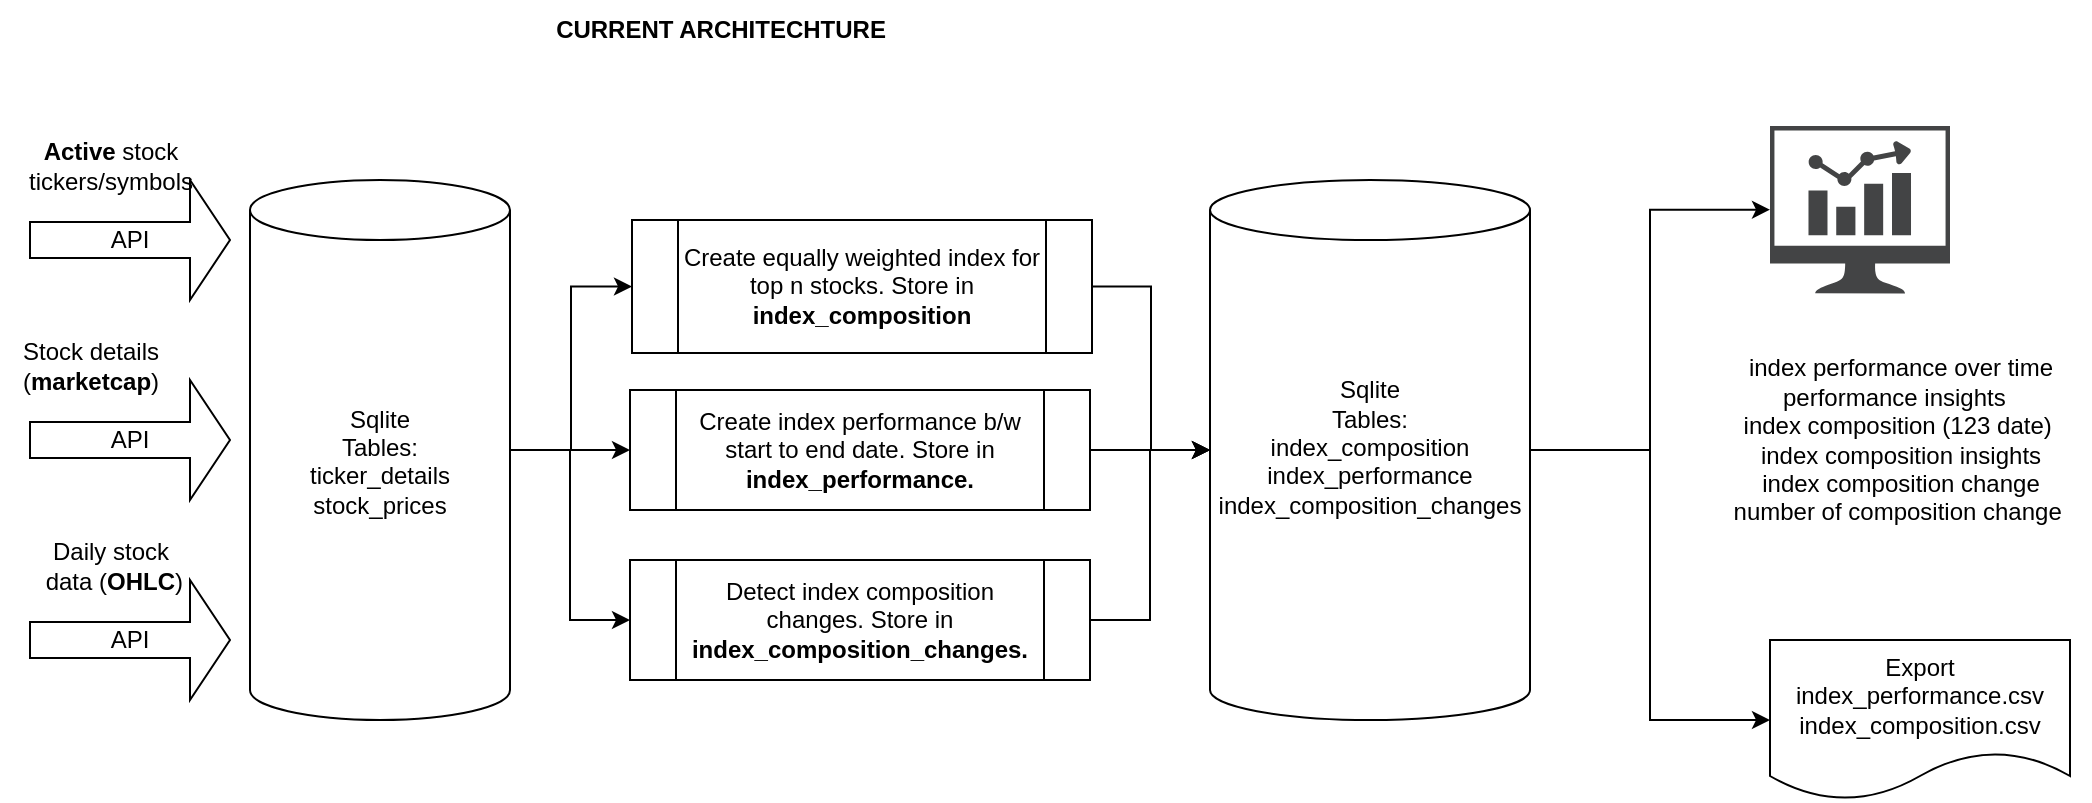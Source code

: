 <mxfile version="25.0.3">
  <diagram name="Page-1" id="m-5G5hvYIql3QkyZZicx">
    <mxGraphModel dx="1120" dy="490" grid="1" gridSize="10" guides="1" tooltips="1" connect="1" arrows="1" fold="1" page="1" pageScale="1" pageWidth="850" pageHeight="1100" math="0" shadow="0">
      <root>
        <mxCell id="0" />
        <mxCell id="1" parent="0" />
        <mxCell id="lRbNaWWh590nmJVTjZSF-2" value="API" style="shape=singleArrow;whiteSpace=wrap;html=1;" parent="1" vertex="1">
          <mxGeometry x="80" y="140" width="100" height="60" as="geometry" />
        </mxCell>
        <mxCell id="lRbNaWWh590nmJVTjZSF-3" value="API" style="shape=singleArrow;whiteSpace=wrap;html=1;" parent="1" vertex="1">
          <mxGeometry x="80" y="240" width="100" height="60" as="geometry" />
        </mxCell>
        <mxCell id="lRbNaWWh590nmJVTjZSF-4" value="API" style="shape=singleArrow;whiteSpace=wrap;html=1;" parent="1" vertex="1">
          <mxGeometry x="80" y="340" width="100" height="60" as="geometry" />
        </mxCell>
        <mxCell id="lRbNaWWh590nmJVTjZSF-5" value="&lt;b&gt;Active &lt;/b&gt;stock&lt;div&gt;tickers/symbols&lt;/div&gt;" style="text;html=1;align=center;verticalAlign=middle;resizable=0;points=[];autosize=1;strokeColor=none;fillColor=none;" parent="1" vertex="1">
          <mxGeometry x="65" y="113" width="110" height="40" as="geometry" />
        </mxCell>
        <mxCell id="lRbNaWWh590nmJVTjZSF-6" value="Stock details&lt;br&gt;&lt;div&gt;(&lt;b&gt;marketcap&lt;/b&gt;)&lt;/div&gt;" style="text;html=1;align=center;verticalAlign=middle;resizable=0;points=[];autosize=1;strokeColor=none;fillColor=none;" parent="1" vertex="1">
          <mxGeometry x="65" y="213" width="90" height="40" as="geometry" />
        </mxCell>
        <mxCell id="lRbNaWWh590nmJVTjZSF-7" value="Daily stock&lt;br&gt;&amp;nbsp;data (&lt;b&gt;OHLC&lt;/b&gt;)" style="text;html=1;align=center;verticalAlign=middle;resizable=0;points=[];autosize=1;strokeColor=none;fillColor=none;" parent="1" vertex="1">
          <mxGeometry x="70" y="313" width="100" height="40" as="geometry" />
        </mxCell>
        <mxCell id="4kjVXxvlFrOHnIfdnLef-5" style="edgeStyle=orthogonalEdgeStyle;rounded=0;orthogonalLoop=1;jettySize=auto;html=1;exitX=1;exitY=0.5;exitDx=0;exitDy=0;exitPerimeter=0;" edge="1" parent="1" source="lRbNaWWh590nmJVTjZSF-8" target="lRbNaWWh590nmJVTjZSF-9">
          <mxGeometry relative="1" as="geometry" />
        </mxCell>
        <mxCell id="4kjVXxvlFrOHnIfdnLef-6" style="edgeStyle=orthogonalEdgeStyle;rounded=0;orthogonalLoop=1;jettySize=auto;html=1;exitX=1;exitY=0.5;exitDx=0;exitDy=0;exitPerimeter=0;" edge="1" parent="1" source="lRbNaWWh590nmJVTjZSF-8" target="lRbNaWWh590nmJVTjZSF-10">
          <mxGeometry relative="1" as="geometry" />
        </mxCell>
        <mxCell id="4kjVXxvlFrOHnIfdnLef-7" style="edgeStyle=orthogonalEdgeStyle;rounded=0;orthogonalLoop=1;jettySize=auto;html=1;exitX=1;exitY=0.5;exitDx=0;exitDy=0;exitPerimeter=0;" edge="1" parent="1" source="lRbNaWWh590nmJVTjZSF-8" target="4kjVXxvlFrOHnIfdnLef-1">
          <mxGeometry relative="1" as="geometry" />
        </mxCell>
        <mxCell id="lRbNaWWh590nmJVTjZSF-8" value="Sqlite&lt;div&gt;Tables:&lt;br&gt;ticker_details&lt;br&gt;stock_prices&lt;br&gt;&lt;br&gt;&lt;/div&gt;" style="shape=cylinder3;whiteSpace=wrap;html=1;boundedLbl=1;backgroundOutline=1;size=15;" parent="1" vertex="1">
          <mxGeometry x="190" y="140" width="130" height="270" as="geometry" />
        </mxCell>
        <mxCell id="4kjVXxvlFrOHnIfdnLef-8" style="edgeStyle=orthogonalEdgeStyle;rounded=0;orthogonalLoop=1;jettySize=auto;html=1;exitX=1;exitY=0.5;exitDx=0;exitDy=0;" edge="1" parent="1" source="lRbNaWWh590nmJVTjZSF-9" target="4kjVXxvlFrOHnIfdnLef-4">
          <mxGeometry relative="1" as="geometry" />
        </mxCell>
        <mxCell id="lRbNaWWh590nmJVTjZSF-9" value="Create equally weighted index for top n stocks. Store in&lt;div&gt;&lt;b&gt;index_composition&lt;/b&gt;&lt;/div&gt;" style="shape=process;whiteSpace=wrap;html=1;backgroundOutline=1;" parent="1" vertex="1">
          <mxGeometry x="381" y="160" width="230" height="66.5" as="geometry" />
        </mxCell>
        <mxCell id="lRbNaWWh590nmJVTjZSF-10" value="Create index performance b/w start to end date. Store in &lt;b&gt;index_performance.&lt;/b&gt;" style="shape=process;whiteSpace=wrap;html=1;backgroundOutline=1;" parent="1" vertex="1">
          <mxGeometry x="380" y="245" width="230" height="60" as="geometry" />
        </mxCell>
        <mxCell id="4kjVXxvlFrOHnIfdnLef-1" value="Detect index composition changes. Store in &lt;b&gt;index_composition_changes.&lt;/b&gt;" style="shape=process;whiteSpace=wrap;html=1;backgroundOutline=1;" vertex="1" parent="1">
          <mxGeometry x="380" y="330" width="230" height="60" as="geometry" />
        </mxCell>
        <mxCell id="4kjVXxvlFrOHnIfdnLef-17" style="edgeStyle=orthogonalEdgeStyle;rounded=0;orthogonalLoop=1;jettySize=auto;html=1;exitX=1;exitY=0.5;exitDx=0;exitDy=0;exitPerimeter=0;" edge="1" parent="1" source="4kjVXxvlFrOHnIfdnLef-4" target="4kjVXxvlFrOHnIfdnLef-16">
          <mxGeometry relative="1" as="geometry" />
        </mxCell>
        <mxCell id="4kjVXxvlFrOHnIfdnLef-19" style="edgeStyle=orthogonalEdgeStyle;rounded=0;orthogonalLoop=1;jettySize=auto;html=1;exitX=1;exitY=0.5;exitDx=0;exitDy=0;exitPerimeter=0;" edge="1" parent="1" source="4kjVXxvlFrOHnIfdnLef-4" target="4kjVXxvlFrOHnIfdnLef-18">
          <mxGeometry relative="1" as="geometry" />
        </mxCell>
        <mxCell id="4kjVXxvlFrOHnIfdnLef-4" value="Sqlite&lt;div&gt;Tables:&lt;br&gt;index_composition&lt;br&gt;index_performance&lt;br&gt;index_composition_changes&lt;/div&gt;&lt;div&gt;&lt;br&gt;&lt;br&gt;&lt;/div&gt;" style="shape=cylinder3;whiteSpace=wrap;html=1;boundedLbl=1;backgroundOutline=1;size=15;" vertex="1" parent="1">
          <mxGeometry x="670" y="140" width="160" height="270" as="geometry" />
        </mxCell>
        <mxCell id="4kjVXxvlFrOHnIfdnLef-9" style="edgeStyle=orthogonalEdgeStyle;rounded=0;orthogonalLoop=1;jettySize=auto;html=1;exitX=1;exitY=0.5;exitDx=0;exitDy=0;entryX=0;entryY=0.5;entryDx=0;entryDy=0;entryPerimeter=0;" edge="1" parent="1" source="lRbNaWWh590nmJVTjZSF-10" target="4kjVXxvlFrOHnIfdnLef-4">
          <mxGeometry relative="1" as="geometry" />
        </mxCell>
        <mxCell id="4kjVXxvlFrOHnIfdnLef-11" style="edgeStyle=orthogonalEdgeStyle;rounded=0;orthogonalLoop=1;jettySize=auto;html=1;exitX=1;exitY=0.5;exitDx=0;exitDy=0;entryX=0;entryY=0.5;entryDx=0;entryDy=0;entryPerimeter=0;" edge="1" parent="1" source="4kjVXxvlFrOHnIfdnLef-1" target="4kjVXxvlFrOHnIfdnLef-4">
          <mxGeometry relative="1" as="geometry" />
        </mxCell>
        <mxCell id="4kjVXxvlFrOHnIfdnLef-12" value="&lt;b&gt;CURRENT ARCHITECHTURE&lt;/b&gt;" style="text;html=1;align=center;verticalAlign=middle;resizable=0;points=[];autosize=1;strokeColor=none;fillColor=none;" vertex="1" parent="1">
          <mxGeometry x="330" y="50" width="190" height="30" as="geometry" />
        </mxCell>
        <mxCell id="4kjVXxvlFrOHnIfdnLef-16" value="Export index_performance.csv&lt;div&gt;index_composition.csv&lt;/div&gt;" style="shape=document;whiteSpace=wrap;html=1;boundedLbl=1;" vertex="1" parent="1">
          <mxGeometry x="950" y="370" width="150" height="80" as="geometry" />
        </mxCell>
        <mxCell id="4kjVXxvlFrOHnIfdnLef-18" value="" style="sketch=0;pointerEvents=1;shadow=0;dashed=0;html=1;strokeColor=none;fillColor=#434445;aspect=fixed;labelPosition=center;verticalLabelPosition=bottom;verticalAlign=top;align=center;outlineConnect=0;shape=mxgraph.vvd.nsx_dashboard;" vertex="1" parent="1">
          <mxGeometry x="950" y="113" width="90" height="83.7" as="geometry" />
        </mxCell>
        <mxCell id="4kjVXxvlFrOHnIfdnLef-20" value="index performance over time&lt;div&gt;performance insights &amp;nbsp;&lt;/div&gt;&lt;div&gt;index composition (123 date)&amp;nbsp;&lt;/div&gt;&lt;div&gt;index composition insights&lt;/div&gt;&lt;div&gt;index composition change&lt;/div&gt;&lt;div&gt;number of composition change&amp;nbsp;&lt;/div&gt;" style="text;html=1;align=center;verticalAlign=middle;resizable=0;points=[];autosize=1;strokeColor=none;fillColor=none;" vertex="1" parent="1">
          <mxGeometry x="920" y="220" width="190" height="100" as="geometry" />
        </mxCell>
      </root>
    </mxGraphModel>
  </diagram>
</mxfile>

